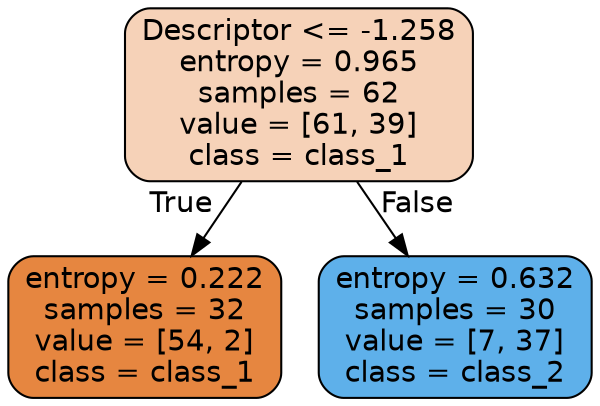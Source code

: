 digraph Tree {
node [shape=box, style="filled, rounded", color="black", fontname="helvetica"] ;
edge [fontname="helvetica"] ;
0 [label="Descriptor <= -1.258\nentropy = 0.965\nsamples = 62\nvalue = [61, 39]\nclass = class_1", fillcolor="#f6d2b8"] ;
1 [label="entropy = 0.222\nsamples = 32\nvalue = [54, 2]\nclass = class_1", fillcolor="#e68640"] ;
0 -> 1 [labeldistance=2.5, labelangle=45, headlabel="True"] ;
2 [label="entropy = 0.632\nsamples = 30\nvalue = [7, 37]\nclass = class_2", fillcolor="#5eb0ea"] ;
0 -> 2 [labeldistance=2.5, labelangle=-45, headlabel="False"] ;
}